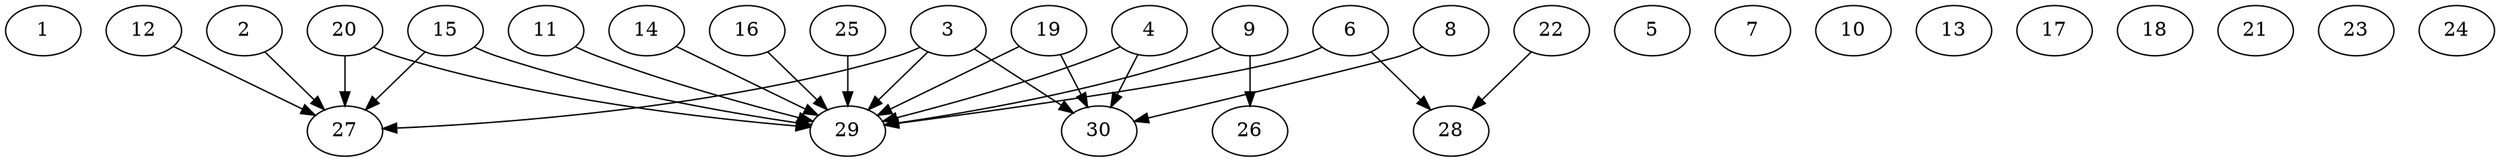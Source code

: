 // DAG automatically generated by daggen at Thu Oct  3 14:04:19 2019
// ./daggen --dot -n 30 --ccr 0.5 --fat 0.9 --regular 0.5 --density 0.5 --mindata 5242880 --maxdata 52428800 
digraph G {
  1 [size="34795520", alpha="0.19", expect_size="17397760"] 
  2 [size="80484352", alpha="0.18", expect_size="40242176"] 
  2 -> 27 [size ="40242176"]
  3 [size="89765888", alpha="0.15", expect_size="44882944"] 
  3 -> 27 [size ="44882944"]
  3 -> 29 [size ="44882944"]
  3 -> 30 [size ="44882944"]
  4 [size="77068288", alpha="0.04", expect_size="38534144"] 
  4 -> 29 [size ="38534144"]
  4 -> 30 [size ="38534144"]
  5 [size="58552320", alpha="0.10", expect_size="29276160"] 
  6 [size="87289856", alpha="0.07", expect_size="43644928"] 
  6 -> 28 [size ="43644928"]
  6 -> 29 [size ="43644928"]
  7 [size="89982976", alpha="0.04", expect_size="44991488"] 
  8 [size="89468928", alpha="0.15", expect_size="44734464"] 
  8 -> 30 [size ="44734464"]
  9 [size="52381696", alpha="0.02", expect_size="26190848"] 
  9 -> 26 [size ="26190848"]
  9 -> 29 [size ="26190848"]
  10 [size="35909632", alpha="0.16", expect_size="17954816"] 
  11 [size="75388928", alpha="0.08", expect_size="37694464"] 
  11 -> 29 [size ="37694464"]
  12 [size="70189056", alpha="0.05", expect_size="35094528"] 
  12 -> 27 [size ="35094528"]
  13 [size="62369792", alpha="0.18", expect_size="31184896"] 
  14 [size="39395328", alpha="0.17", expect_size="19697664"] 
  14 -> 29 [size ="19697664"]
  15 [size="56645632", alpha="0.16", expect_size="28322816"] 
  15 -> 27 [size ="28322816"]
  15 -> 29 [size ="28322816"]
  16 [size="11448320", alpha="0.13", expect_size="5724160"] 
  16 -> 29 [size ="5724160"]
  17 [size="43352064", alpha="0.11", expect_size="21676032"] 
  18 [size="62748672", alpha="0.17", expect_size="31374336"] 
  19 [size="37253120", alpha="0.11", expect_size="18626560"] 
  19 -> 29 [size ="18626560"]
  19 -> 30 [size ="18626560"]
  20 [size="46659584", alpha="0.18", expect_size="23329792"] 
  20 -> 27 [size ="23329792"]
  20 -> 29 [size ="23329792"]
  21 [size="28008448", alpha="0.09", expect_size="14004224"] 
  22 [size="65292288", alpha="0.16", expect_size="32646144"] 
  22 -> 28 [size ="32646144"]
  23 [size="90425344", alpha="0.19", expect_size="45212672"] 
  24 [size="80404480", alpha="0.16", expect_size="40202240"] 
  25 [size="66344960", alpha="0.04", expect_size="33172480"] 
  25 -> 29 [size ="33172480"]
  26 [size="47603712", alpha="0.08", expect_size="23801856"] 
  27 [size="14936064", alpha="0.08", expect_size="7468032"] 
  28 [size="64876544", alpha="0.06", expect_size="32438272"] 
  29 [size="51951616", alpha="0.12", expect_size="25975808"] 
  30 [size="104751104", alpha="0.04", expect_size="52375552"] 
}
